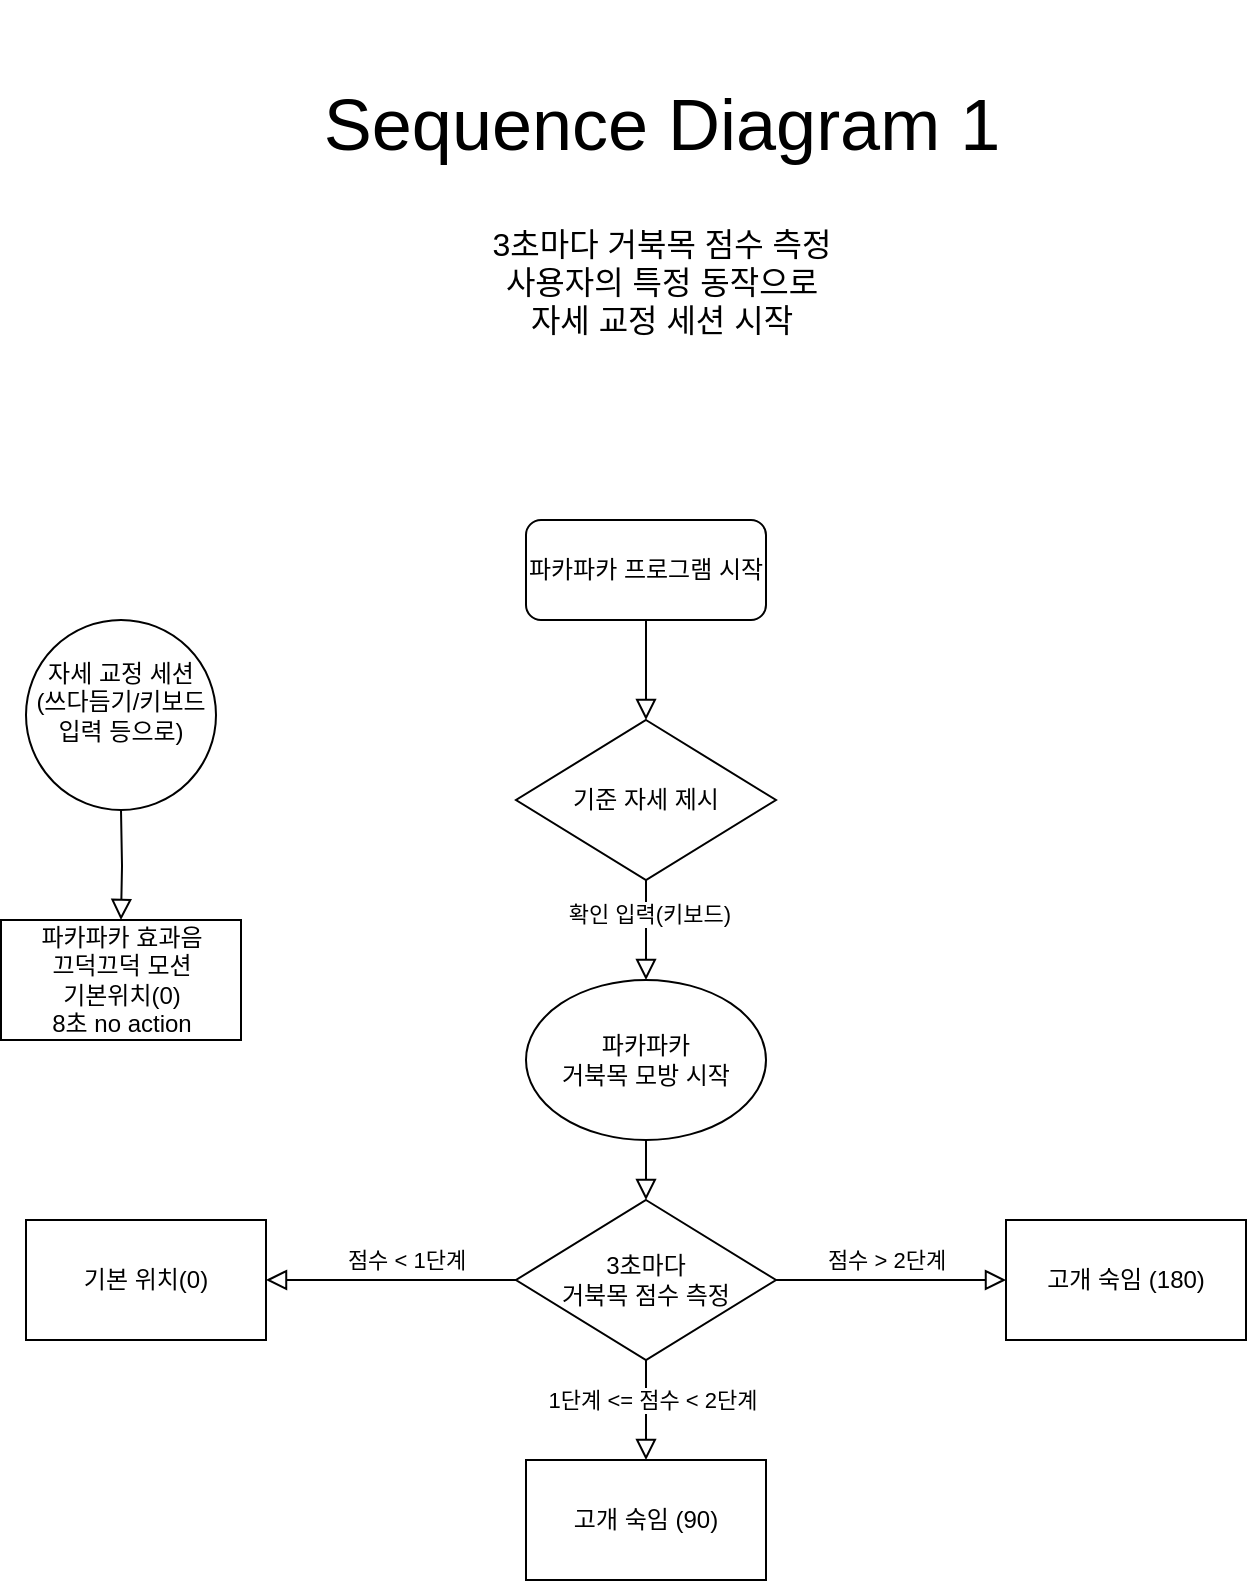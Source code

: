 <mxfile version="27.0.8">
  <diagram id="C5RBs43oDa-KdzZeNtuy" name="Page-1">
    <mxGraphModel dx="930" dy="671" grid="1" gridSize="10" guides="1" tooltips="1" connect="1" arrows="1" fold="1" page="1" pageScale="1" pageWidth="827" pageHeight="1169" math="0" shadow="0">
      <root>
        <mxCell id="WIyWlLk6GJQsqaUBKTNV-0" />
        <mxCell id="WIyWlLk6GJQsqaUBKTNV-1" parent="WIyWlLk6GJQsqaUBKTNV-0" />
        <mxCell id="9kItGldFHsQrrX-UtO4s-0" value="파카파카 프로그램 시작" style="rounded=1;whiteSpace=wrap;html=1;" parent="WIyWlLk6GJQsqaUBKTNV-1" vertex="1">
          <mxGeometry x="350" y="370" width="120" height="50" as="geometry" />
        </mxCell>
        <mxCell id="9kItGldFHsQrrX-UtO4s-11" value="기준 자세 제시" style="rhombus;whiteSpace=wrap;html=1;" parent="WIyWlLk6GJQsqaUBKTNV-1" vertex="1">
          <mxGeometry x="345" y="470" width="130" height="80" as="geometry" />
        </mxCell>
        <mxCell id="9kItGldFHsQrrX-UtO4s-31" value="고개 숙임 (90)" style="rounded=0;whiteSpace=wrap;html=1;" parent="WIyWlLk6GJQsqaUBKTNV-1" vertex="1">
          <mxGeometry x="350" y="840" width="120" height="60" as="geometry" />
        </mxCell>
        <mxCell id="9kItGldFHsQrrX-UtO4s-37" value="고개 숙임 (180)" style="rounded=0;whiteSpace=wrap;html=1;" parent="WIyWlLk6GJQsqaUBKTNV-1" vertex="1">
          <mxGeometry x="590" y="720" width="120" height="60" as="geometry" />
        </mxCell>
        <mxCell id="9kItGldFHsQrrX-UtO4s-48" value="" style="rounded=0;html=1;jettySize=auto;orthogonalLoop=1;fontSize=11;endArrow=block;endFill=0;endSize=8;strokeWidth=1;shadow=0;labelBackgroundColor=none;edgeStyle=orthogonalEdgeStyle;" parent="WIyWlLk6GJQsqaUBKTNV-1" edge="1">
          <mxGeometry relative="1" as="geometry">
            <mxPoint x="410" y="420" as="sourcePoint" />
            <mxPoint x="409.5" y="470" as="targetPoint" />
            <Array as="points">
              <mxPoint x="409.5" y="470" />
              <mxPoint x="409.5" y="470" />
            </Array>
          </mxGeometry>
        </mxCell>
        <mxCell id="9kItGldFHsQrrX-UtO4s-49" value="" style="rounded=0;html=1;jettySize=auto;orthogonalLoop=1;fontSize=11;endArrow=block;endFill=0;endSize=8;strokeWidth=1;shadow=0;labelBackgroundColor=none;edgeStyle=orthogonalEdgeStyle;" parent="WIyWlLk6GJQsqaUBKTNV-1" edge="1">
          <mxGeometry relative="1" as="geometry">
            <mxPoint x="410" y="550" as="sourcePoint" />
            <mxPoint x="409.5" y="600" as="targetPoint" />
            <Array as="points">
              <mxPoint x="409.5" y="600" />
              <mxPoint x="409.5" y="600" />
            </Array>
          </mxGeometry>
        </mxCell>
        <mxCell id="9kItGldFHsQrrX-UtO4s-50" value="확인 입력(키보드)&amp;nbsp;" style="edgeLabel;html=1;align=center;verticalAlign=middle;resizable=0;points=[];" parent="9kItGldFHsQrrX-UtO4s-49" vertex="1" connectable="0">
          <mxGeometry x="-0.32" y="3" relative="1" as="geometry">
            <mxPoint as="offset" />
          </mxGeometry>
        </mxCell>
        <mxCell id="9kItGldFHsQrrX-UtO4s-51" value="기본 위치(0)" style="rounded=0;whiteSpace=wrap;html=1;" parent="WIyWlLk6GJQsqaUBKTNV-1" vertex="1">
          <mxGeometry x="100" y="720" width="120" height="60" as="geometry" />
        </mxCell>
        <mxCell id="9kItGldFHsQrrX-UtO4s-53" value="3초마다&lt;div&gt;거북목 점수 측정&lt;/div&gt;" style="rhombus;whiteSpace=wrap;html=1;" parent="WIyWlLk6GJQsqaUBKTNV-1" vertex="1">
          <mxGeometry x="345" y="710" width="130" height="80" as="geometry" />
        </mxCell>
        <mxCell id="9kItGldFHsQrrX-UtO4s-54" value="" style="rounded=0;html=1;jettySize=auto;orthogonalLoop=1;fontSize=11;endArrow=block;endFill=0;endSize=8;strokeWidth=1;shadow=0;labelBackgroundColor=none;edgeStyle=orthogonalEdgeStyle;" parent="WIyWlLk6GJQsqaUBKTNV-1" edge="1">
          <mxGeometry relative="1" as="geometry">
            <mxPoint x="410" y="660" as="sourcePoint" />
            <mxPoint x="409.5" y="710" as="targetPoint" />
            <Array as="points">
              <mxPoint x="409.5" y="710" />
              <mxPoint x="409.5" y="710" />
            </Array>
          </mxGeometry>
        </mxCell>
        <mxCell id="9kItGldFHsQrrX-UtO4s-55" value="" style="rounded=0;html=1;jettySize=auto;orthogonalLoop=1;fontSize=11;endArrow=block;endFill=0;endSize=8;strokeWidth=1;shadow=0;labelBackgroundColor=none;edgeStyle=orthogonalEdgeStyle;" parent="WIyWlLk6GJQsqaUBKTNV-1" edge="1">
          <mxGeometry relative="1" as="geometry">
            <mxPoint x="410" y="790" as="sourcePoint" />
            <mxPoint x="409.5" y="840" as="targetPoint" />
            <Array as="points">
              <mxPoint x="409.5" y="840" />
              <mxPoint x="409.5" y="840" />
            </Array>
          </mxGeometry>
        </mxCell>
        <mxCell id="9kItGldFHsQrrX-UtO4s-56" value="1단계 &amp;lt;= 점수 &amp;lt; 2단계" style="edgeLabel;html=1;align=center;verticalAlign=middle;resizable=0;points=[];" parent="9kItGldFHsQrrX-UtO4s-55" vertex="1" connectable="0">
          <mxGeometry x="-0.2" y="3" relative="1" as="geometry">
            <mxPoint as="offset" />
          </mxGeometry>
        </mxCell>
        <mxCell id="9kItGldFHsQrrX-UtO4s-60" value="" style="rounded=0;html=1;jettySize=auto;orthogonalLoop=1;fontSize=11;endArrow=block;endFill=0;endSize=8;strokeWidth=1;shadow=0;labelBackgroundColor=none;edgeStyle=orthogonalEdgeStyle;entryX=1;entryY=0.5;entryDx=0;entryDy=0;exitX=0;exitY=0.5;exitDx=0;exitDy=0;" parent="WIyWlLk6GJQsqaUBKTNV-1" source="9kItGldFHsQrrX-UtO4s-53" target="9kItGldFHsQrrX-UtO4s-51" edge="1">
          <mxGeometry relative="1" as="geometry">
            <mxPoint x="349.5" y="990" as="sourcePoint" />
            <mxPoint x="260" y="620" as="targetPoint" />
            <Array as="points">
              <mxPoint x="240" y="750" />
              <mxPoint x="240" y="750" />
            </Array>
          </mxGeometry>
        </mxCell>
        <mxCell id="9kItGldFHsQrrX-UtO4s-61" value="점수 &amp;lt; 1단계" style="edgeLabel;html=1;align=center;verticalAlign=middle;resizable=0;points=[];" parent="9kItGldFHsQrrX-UtO4s-60" vertex="1" connectable="0">
          <mxGeometry x="-0.006" y="-5" relative="1" as="geometry">
            <mxPoint x="7" y="-5" as="offset" />
          </mxGeometry>
        </mxCell>
        <mxCell id="9kItGldFHsQrrX-UtO4s-68" value="" style="rounded=0;html=1;jettySize=auto;orthogonalLoop=1;fontSize=11;endArrow=block;endFill=0;endSize=8;strokeWidth=1;shadow=0;labelBackgroundColor=none;edgeStyle=orthogonalEdgeStyle;entryX=0;entryY=0.5;entryDx=0;entryDy=0;exitX=1;exitY=0.5;exitDx=0;exitDy=0;" parent="WIyWlLk6GJQsqaUBKTNV-1" source="9kItGldFHsQrrX-UtO4s-53" edge="1">
          <mxGeometry relative="1" as="geometry">
            <mxPoint x="540.5" y="760" as="sourcePoint" />
            <mxPoint x="590" y="750" as="targetPoint" />
            <Array as="points">
              <mxPoint x="570" y="750" />
              <mxPoint x="570" y="750" />
            </Array>
          </mxGeometry>
        </mxCell>
        <mxCell id="9kItGldFHsQrrX-UtO4s-69" value="점수 &amp;gt; 2단계" style="edgeLabel;html=1;align=center;verticalAlign=middle;resizable=0;points=[];" parent="9kItGldFHsQrrX-UtO4s-68" vertex="1" connectable="0">
          <mxGeometry x="-0.44" y="-3" relative="1" as="geometry">
            <mxPoint x="23" y="-13" as="offset" />
          </mxGeometry>
        </mxCell>
        <mxCell id="Tt41qBwlKaaihCDWv7bt-0" value="&lt;div&gt;&lt;font style=&quot;font-size: 36px;&quot;&gt;Sequence Diagram 1&lt;/font&gt;&lt;/div&gt;&lt;div&gt;&lt;font style=&quot;font-size: 24px;&quot;&gt;&lt;br&gt;&lt;/font&gt;&lt;/div&gt;&lt;font size=&quot;3&quot;&gt;3초마다 거북목 점수 측정&lt;/font&gt;&lt;div&gt;&lt;font size=&quot;3&quot;&gt;&amp;nbsp;사용자의 특정 동작으로&amp;nbsp;&lt;/font&gt;&lt;/div&gt;&lt;div&gt;&lt;font size=&quot;3&quot;&gt;자세 교정 세션 시작&lt;/font&gt;&lt;/div&gt;" style="text;html=1;align=center;verticalAlign=middle;whiteSpace=wrap;rounded=0;" parent="WIyWlLk6GJQsqaUBKTNV-1" vertex="1">
          <mxGeometry x="160" y="110" width="516" height="210" as="geometry" />
        </mxCell>
        <mxCell id="tOC-UZjXImqr8mPc3mO6-0" value="파카파카&lt;div&gt;거북목 모방 시작&lt;/div&gt;" style="ellipse;whiteSpace=wrap;html=1;" parent="WIyWlLk6GJQsqaUBKTNV-1" vertex="1">
          <mxGeometry x="350" y="600" width="120" height="80" as="geometry" />
        </mxCell>
        <mxCell id="tOC-UZjXImqr8mPc3mO6-3" value="자세 교정 세션&lt;div&gt;(쓰다듬기/키보드 입력 등으로)&lt;/div&gt;&lt;div&gt;&lt;br&gt;&lt;/div&gt;" style="ellipse;whiteSpace=wrap;html=1;aspect=fixed;" parent="WIyWlLk6GJQsqaUBKTNV-1" vertex="1">
          <mxGeometry x="100" y="420" width="95" height="95" as="geometry" />
        </mxCell>
        <mxCell id="tOC-UZjXImqr8mPc3mO6-4" value="" style="rounded=0;html=1;jettySize=auto;orthogonalLoop=1;fontSize=11;endArrow=block;endFill=0;endSize=8;strokeWidth=1;shadow=0;labelBackgroundColor=none;edgeStyle=orthogonalEdgeStyle;entryX=0.5;entryY=0;entryDx=0;entryDy=0;" parent="WIyWlLk6GJQsqaUBKTNV-1" target="tOC-UZjXImqr8mPc3mO6-5" edge="1">
          <mxGeometry relative="1" as="geometry">
            <mxPoint x="147.5" y="515" as="sourcePoint" />
            <mxPoint x="147" y="565" as="targetPoint" />
            <Array as="points" />
          </mxGeometry>
        </mxCell>
        <mxCell id="tOC-UZjXImqr8mPc3mO6-5" value="파카파카 효과음&lt;div&gt;끄덕끄덕 모션&lt;/div&gt;&lt;div&gt;기본위치(0)&lt;/div&gt;&lt;div&gt;8초 no action&lt;/div&gt;" style="rounded=0;whiteSpace=wrap;html=1;" parent="WIyWlLk6GJQsqaUBKTNV-1" vertex="1">
          <mxGeometry x="87.5" y="570" width="120" height="60" as="geometry" />
        </mxCell>
      </root>
    </mxGraphModel>
  </diagram>
</mxfile>
